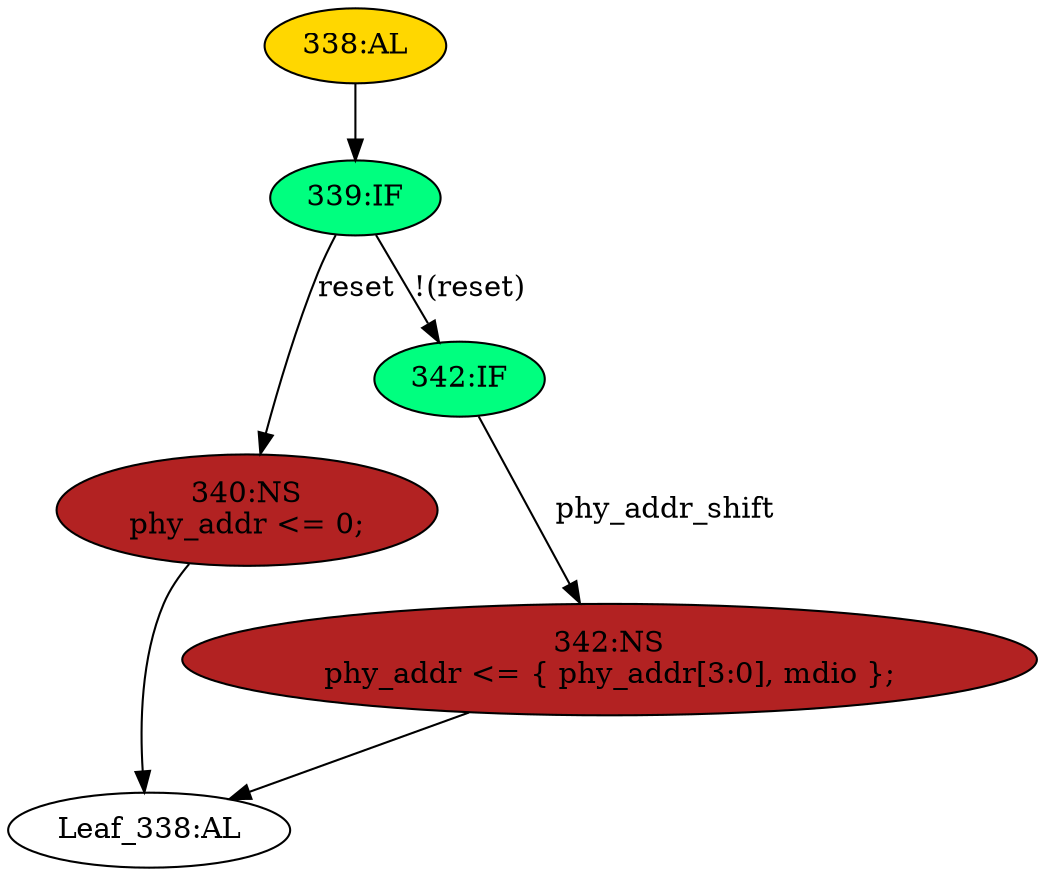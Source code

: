 strict digraph "" {
	node [label="\N"];
	"338:AL"	 [ast="<pyverilog.vparser.ast.Always object at 0x7f2608cee7d0>",
		clk_sens=True,
		fillcolor=gold,
		label="338:AL",
		sens="['mdc', 'reset']",
		statements="[]",
		style=filled,
		typ=Always,
		use_var="['reset', 'phy_addr_shift', 'mdio', 'phy_addr']"];
	"339:IF"	 [ast="<pyverilog.vparser.ast.IfStatement object at 0x7f2608cee950>",
		fillcolor=springgreen,
		label="339:IF",
		statements="[]",
		style=filled,
		typ=IfStatement];
	"338:AL" -> "339:IF"	 [cond="[]",
		lineno=None];
	"340:NS"	 [ast="<pyverilog.vparser.ast.NonblockingSubstitution object at 0x7f2608ceed50>",
		fillcolor=firebrick,
		label="340:NS
phy_addr <= 0;",
		statements="[<pyverilog.vparser.ast.NonblockingSubstitution object at 0x7f2608ceed50>]",
		style=filled,
		typ=NonblockingSubstitution];
	"339:IF" -> "340:NS"	 [cond="['reset']",
		label=reset,
		lineno=339];
	"342:IF"	 [ast="<pyverilog.vparser.ast.IfStatement object at 0x7f2608cee9d0>",
		fillcolor=springgreen,
		label="342:IF",
		statements="[]",
		style=filled,
		typ=IfStatement];
	"339:IF" -> "342:IF"	 [cond="['reset']",
		label="!(reset)",
		lineno=339];
	"Leaf_338:AL"	 [def_var="['phy_addr']",
		label="Leaf_338:AL"];
	"340:NS" -> "Leaf_338:AL"	 [cond="[]",
		lineno=None];
	"342:NS"	 [ast="<pyverilog.vparser.ast.NonblockingSubstitution object at 0x7f2608ceea50>",
		fillcolor=firebrick,
		label="342:NS
phy_addr <= { phy_addr[3:0], mdio };",
		statements="[<pyverilog.vparser.ast.NonblockingSubstitution object at 0x7f2608ceea50>]",
		style=filled,
		typ=NonblockingSubstitution];
	"342:IF" -> "342:NS"	 [cond="['phy_addr_shift']",
		label=phy_addr_shift,
		lineno=342];
	"342:NS" -> "Leaf_338:AL"	 [cond="[]",
		lineno=None];
}

